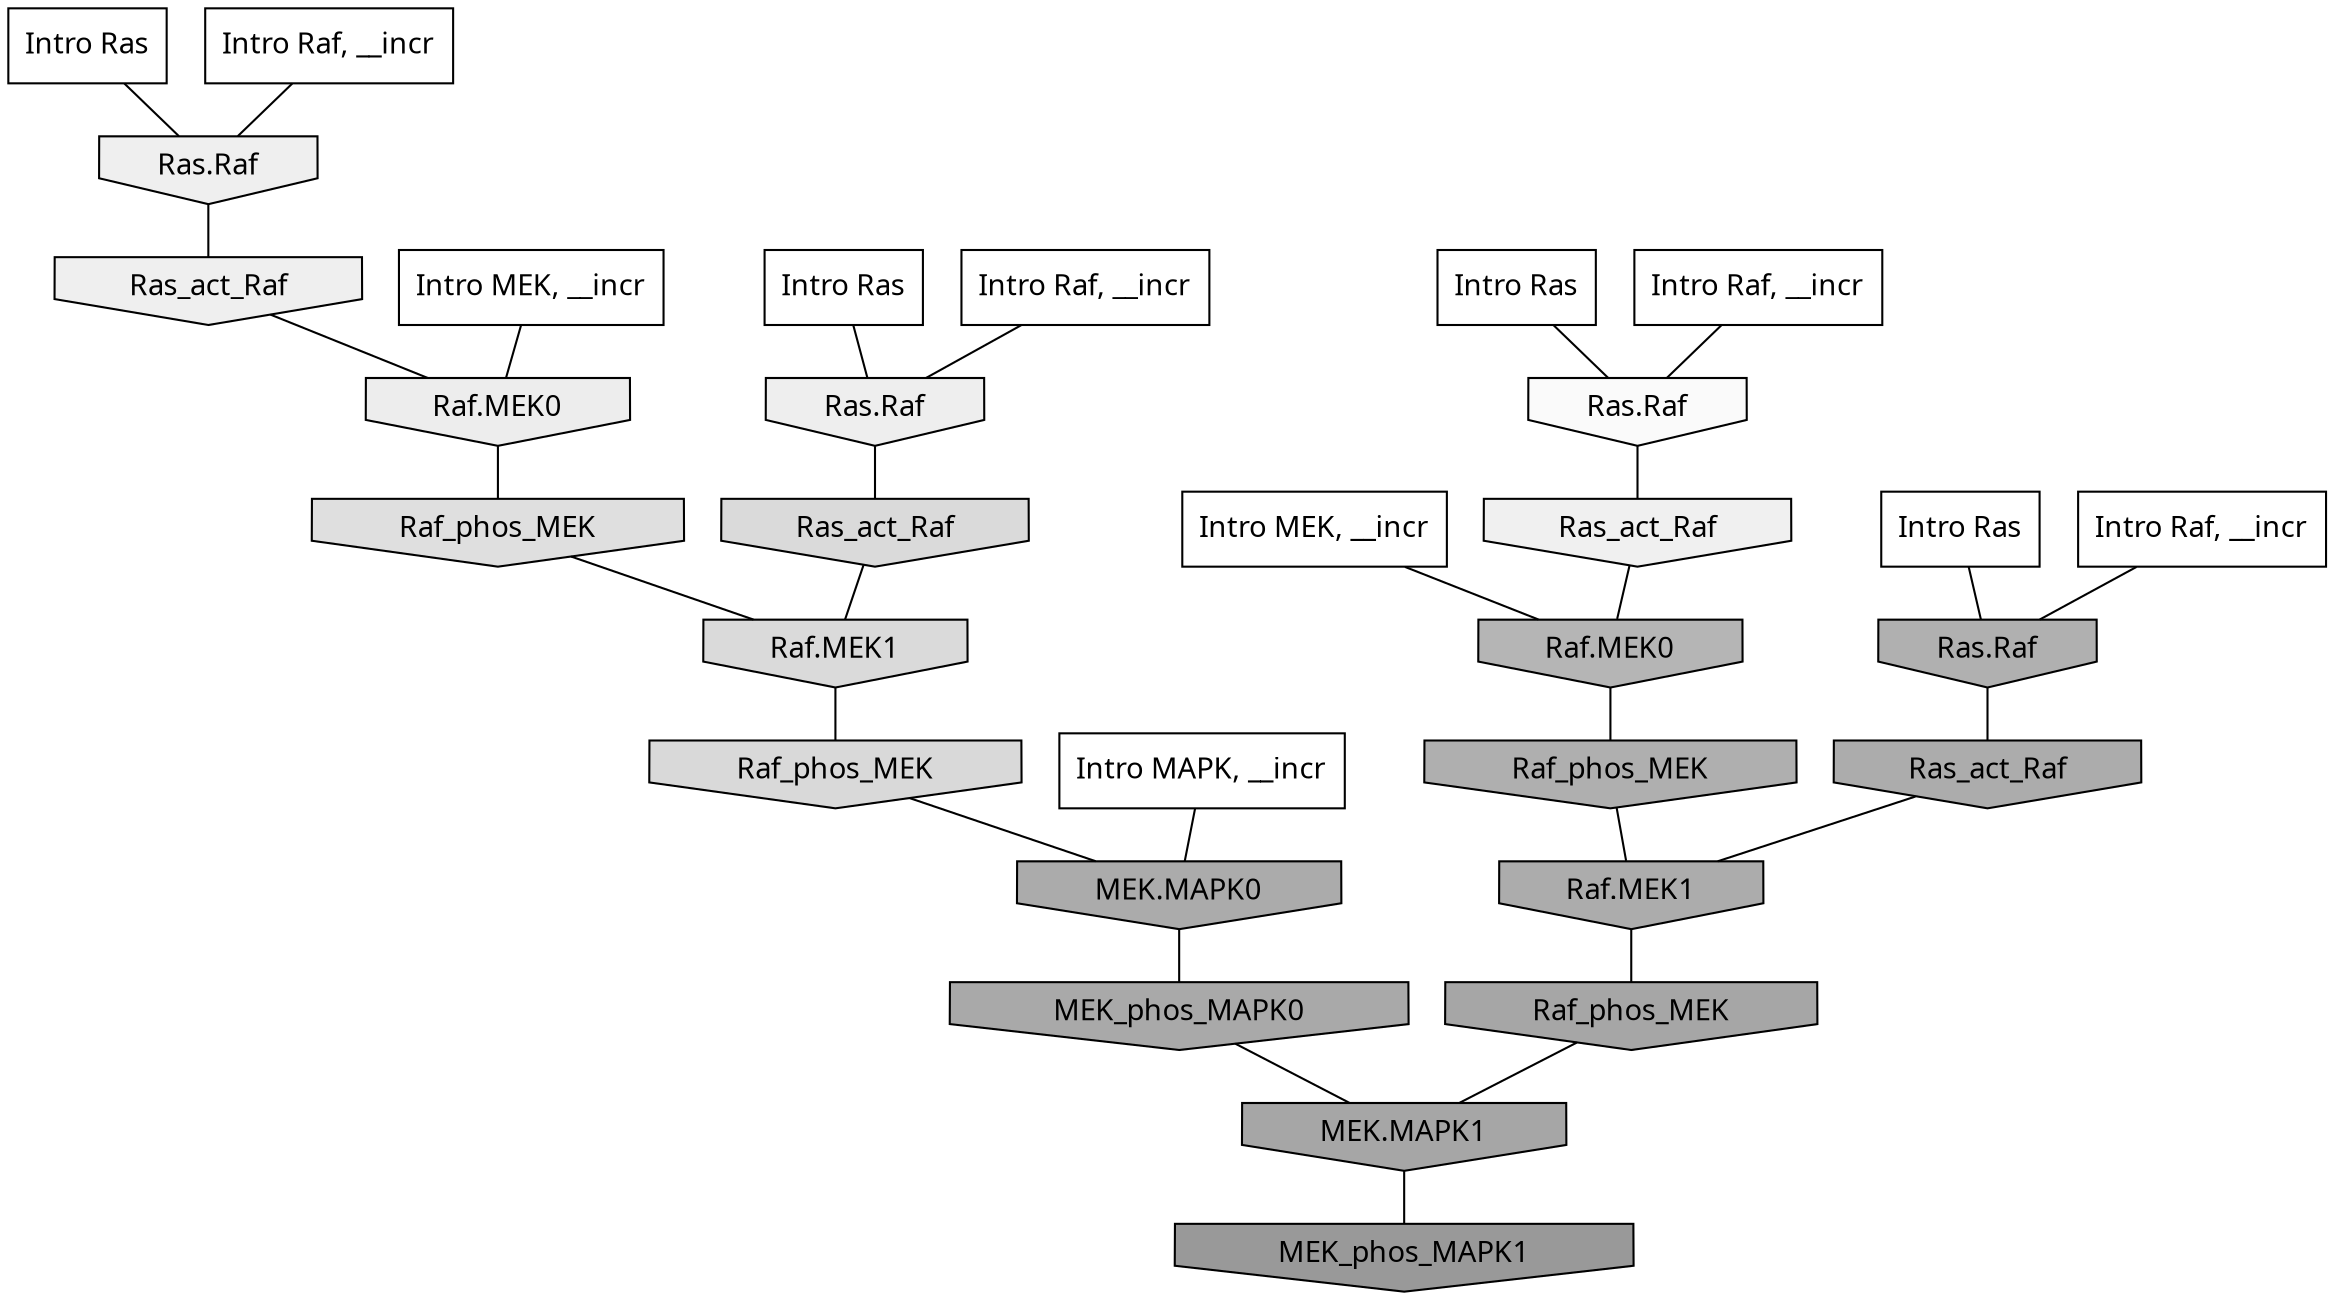 digraph G{
  rankdir="TB";
  ranksep=0.30;
  node [fontname="CMU Serif"];
  edge [fontname="CMU Serif"];
  
  3 [label="Intro Ras", shape=rectangle, style=filled, fillcolor="0.000 0.000 1.000"]
  
  19 [label="Intro Ras", shape=rectangle, style=filled, fillcolor="0.000 0.000 1.000"]
  
  26 [label="Intro Ras", shape=rectangle, style=filled, fillcolor="0.000 0.000 1.000"]
  
  68 [label="Intro Ras", shape=rectangle, style=filled, fillcolor="0.000 0.000 1.000"]
  
  206 [label="Intro Raf, __incr", shape=rectangle, style=filled, fillcolor="0.000 0.000 1.000"]
  
  322 [label="Intro Raf, __incr", shape=rectangle, style=filled, fillcolor="0.000 0.000 1.000"]
  
  358 [label="Intro Raf, __incr", shape=rectangle, style=filled, fillcolor="0.000 0.000 1.000"]
  
  722 [label="Intro Raf, __incr", shape=rectangle, style=filled, fillcolor="0.000 0.000 1.000"]
  
  1612 [label="Intro MEK, __incr", shape=rectangle, style=filled, fillcolor="0.000 0.000 1.000"]
  
  1689 [label="Intro MEK, __incr", shape=rectangle, style=filled, fillcolor="0.000 0.000 1.000"]
  
  2219 [label="Intro MAPK, __incr", shape=rectangle, style=filled, fillcolor="0.000 0.000 1.000"]
  
  3434 [label="Ras.Raf", shape=invhouse, style=filled, fillcolor="0.000 0.000 0.980"]
  
  3836 [label="Ras_act_Raf", shape=invhouse, style=filled, fillcolor="0.000 0.000 0.941"]
  
  3946 [label="Ras.Raf", shape=invhouse, style=filled, fillcolor="0.000 0.000 0.935"]
  
  3976 [label="Ras_act_Raf", shape=invhouse, style=filled, fillcolor="0.000 0.000 0.934"]
  
  4002 [label="Ras.Raf", shape=invhouse, style=filled, fillcolor="0.000 0.000 0.932"]
  
  4091 [label="Raf.MEK0", shape=invhouse, style=filled, fillcolor="0.000 0.000 0.927"]
  
  4956 [label="Raf_phos_MEK", shape=invhouse, style=filled, fillcolor="0.000 0.000 0.875"]
  
  5331 [label="Ras_act_Raf", shape=invhouse, style=filled, fillcolor="0.000 0.000 0.855"]
  
  5337 [label="Raf.MEK1", shape=invhouse, style=filled, fillcolor="0.000 0.000 0.855"]
  
  5464 [label="Raf_phos_MEK", shape=invhouse, style=filled, fillcolor="0.000 0.000 0.848"]
  
  9935 [label="Raf.MEK0", shape=invhouse, style=filled, fillcolor="0.000 0.000 0.708"]
  
  10902 [label="Ras.Raf", shape=invhouse, style=filled, fillcolor="0.000 0.000 0.689"]
  
  11216 [label="Raf_phos_MEK", shape=invhouse, style=filled, fillcolor="0.000 0.000 0.684"]
  
  11815 [label="Ras_act_Raf", shape=invhouse, style=filled, fillcolor="0.000 0.000 0.674"]
  
  11822 [label="Raf.MEK1", shape=invhouse, style=filled, fillcolor="0.000 0.000 0.673"]
  
  12183 [label="MEK.MAPK0", shape=invhouse, style=filled, fillcolor="0.000 0.000 0.668"]
  
  12657 [label="MEK_phos_MAPK0", shape=invhouse, style=filled, fillcolor="0.000 0.000 0.661"]
  
  13221 [label="Raf_phos_MEK", shape=invhouse, style=filled, fillcolor="0.000 0.000 0.652"]
  
  13223 [label="MEK.MAPK1", shape=invhouse, style=filled, fillcolor="0.000 0.000 0.652"]
  
  16599 [label="MEK_phos_MAPK1", shape=invhouse, style=filled, fillcolor="0.000 0.000 0.600"]
  
  
  13223 -> 16599 [dir=none, color="0.000 0.000 0.000"] 
  13221 -> 13223 [dir=none, color="0.000 0.000 0.000"] 
  12657 -> 13223 [dir=none, color="0.000 0.000 0.000"] 
  12183 -> 12657 [dir=none, color="0.000 0.000 0.000"] 
  11822 -> 13221 [dir=none, color="0.000 0.000 0.000"] 
  11815 -> 11822 [dir=none, color="0.000 0.000 0.000"] 
  11216 -> 11822 [dir=none, color="0.000 0.000 0.000"] 
  10902 -> 11815 [dir=none, color="0.000 0.000 0.000"] 
  9935 -> 11216 [dir=none, color="0.000 0.000 0.000"] 
  5464 -> 12183 [dir=none, color="0.000 0.000 0.000"] 
  5337 -> 5464 [dir=none, color="0.000 0.000 0.000"] 
  5331 -> 5337 [dir=none, color="0.000 0.000 0.000"] 
  4956 -> 5337 [dir=none, color="0.000 0.000 0.000"] 
  4091 -> 4956 [dir=none, color="0.000 0.000 0.000"] 
  4002 -> 5331 [dir=none, color="0.000 0.000 0.000"] 
  3976 -> 4091 [dir=none, color="0.000 0.000 0.000"] 
  3946 -> 3976 [dir=none, color="0.000 0.000 0.000"] 
  3836 -> 9935 [dir=none, color="0.000 0.000 0.000"] 
  3434 -> 3836 [dir=none, color="0.000 0.000 0.000"] 
  2219 -> 12183 [dir=none, color="0.000 0.000 0.000"] 
  1689 -> 4091 [dir=none, color="0.000 0.000 0.000"] 
  1612 -> 9935 [dir=none, color="0.000 0.000 0.000"] 
  722 -> 3946 [dir=none, color="0.000 0.000 0.000"] 
  358 -> 10902 [dir=none, color="0.000 0.000 0.000"] 
  322 -> 4002 [dir=none, color="0.000 0.000 0.000"] 
  206 -> 3434 [dir=none, color="0.000 0.000 0.000"] 
  68 -> 4002 [dir=none, color="0.000 0.000 0.000"] 
  26 -> 3434 [dir=none, color="0.000 0.000 0.000"] 
  19 -> 10902 [dir=none, color="0.000 0.000 0.000"] 
  3 -> 3946 [dir=none, color="0.000 0.000 0.000"] 
  
  }

